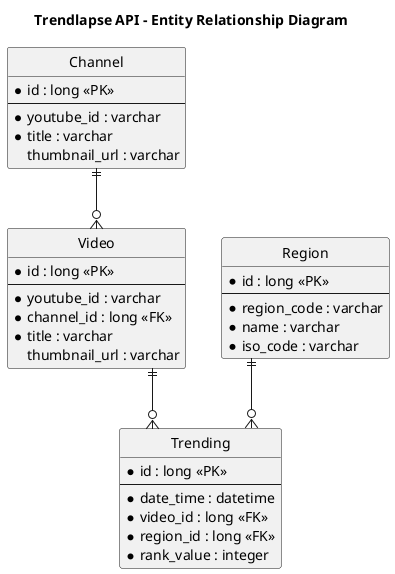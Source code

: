 @startuml
title "Trendlapse API - Entity Relationship Diagram"

' hide the spot
hide circle

' avoid problems with angled crows feet
skinparam linetype ortho

entity "Channel" as channel {
  * id : long <<PK>>
  --
  * youtube_id : varchar
  * title : varchar
  thumbnail_url : varchar
}

entity "Video" as video {
  * id : long <<PK>>
  --
  * youtube_id : varchar
  * channel_id : long <<FK>>
  * title : varchar
  thumbnail_url : varchar
}

entity "Region" as region {
  * id : long <<PK>>
  --
  * region_code : varchar
  * name : varchar
  * iso_code : varchar
}

entity "Trending" as trending {
  * id : long <<PK>>
  --
  * date_time : datetime
  * video_id : long <<FK>>
  * region_id : long <<FK>>
  * rank_value : integer
}

channel ||--o{ video
region ||--o{ trending
video ||--o{ trending

@enduml